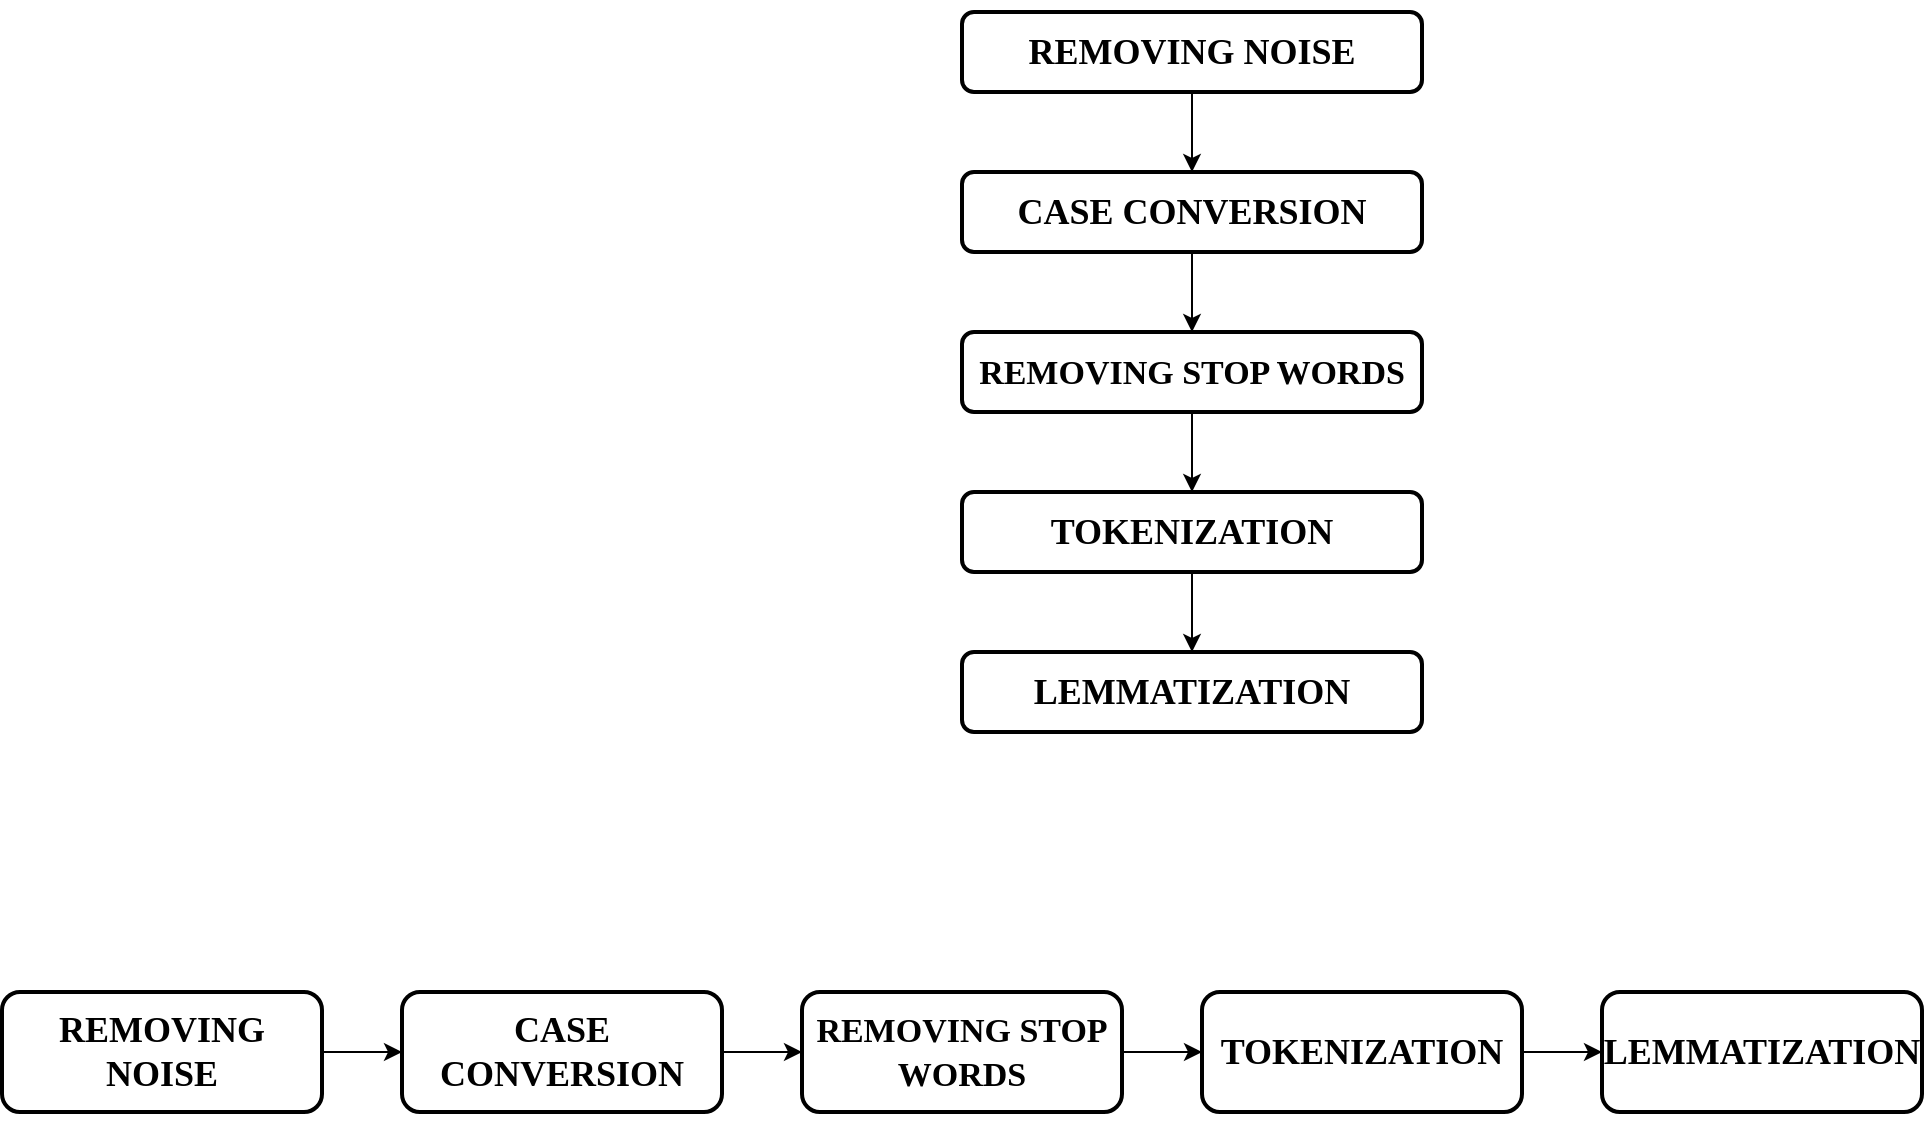 <mxfile version="28.1.0" pages="2">
  <diagram name="Page-1" id="IOkbpWCdGHB3i5eGaSAn">
    <mxGraphModel dx="2178" dy="931" grid="1" gridSize="10" guides="1" tooltips="1" connect="1" arrows="1" fold="1" page="1" pageScale="1" pageWidth="827" pageHeight="1169" background="#ffffff" math="0" shadow="0">
      <root>
        <mxCell id="0" />
        <mxCell id="1" parent="0" />
        <mxCell id="7Cu0XpS1G-1EHRfLVNvW-2" value="" style="edgeStyle=orthogonalEdgeStyle;rounded=1;orthogonalLoop=1;jettySize=auto;html=1;" edge="1" parent="1" source="7Cu0XpS1G-1EHRfLVNvW-3" target="7Cu0XpS1G-1EHRfLVNvW-5">
          <mxGeometry relative="1" as="geometry" />
        </mxCell>
        <mxCell id="7Cu0XpS1G-1EHRfLVNvW-3" value="&lt;h2&gt;&lt;font face=&quot;Times New Roman&quot;&gt;&lt;b&gt;REMOVING NOISE&lt;/b&gt;&lt;/font&gt;&lt;/h2&gt;" style="rounded=1;whiteSpace=wrap;html=1;gradientDirection=north;strokeWidth=2;shadow=0;glass=0;" vertex="1" parent="1">
          <mxGeometry x="400" y="310" width="230" height="40" as="geometry" />
        </mxCell>
        <mxCell id="7Cu0XpS1G-1EHRfLVNvW-4" value="" style="edgeStyle=orthogonalEdgeStyle;rounded=1;orthogonalLoop=1;jettySize=auto;html=1;" edge="1" parent="1" source="7Cu0XpS1G-1EHRfLVNvW-5" target="7Cu0XpS1G-1EHRfLVNvW-7">
          <mxGeometry relative="1" as="geometry" />
        </mxCell>
        <mxCell id="7Cu0XpS1G-1EHRfLVNvW-5" value="&lt;h2&gt;&lt;font face=&quot;Times New Roman&quot;&gt;CASE CONVERSION&lt;/font&gt;&lt;/h2&gt;" style="rounded=1;whiteSpace=wrap;html=1;strokeWidth=2;gradientDirection=north;" vertex="1" parent="1">
          <mxGeometry x="400" y="390" width="230" height="40" as="geometry" />
        </mxCell>
        <mxCell id="7Cu0XpS1G-1EHRfLVNvW-6" value="" style="edgeStyle=orthogonalEdgeStyle;rounded=1;orthogonalLoop=1;jettySize=auto;html=1;" edge="1" parent="1" source="7Cu0XpS1G-1EHRfLVNvW-7" target="7Cu0XpS1G-1EHRfLVNvW-9">
          <mxGeometry relative="1" as="geometry" />
        </mxCell>
        <mxCell id="7Cu0XpS1G-1EHRfLVNvW-7" value="&lt;h2&gt;&lt;font style=&quot;font-size: 17px;&quot; face=&quot;Times New Roman&quot;&gt;REMOVING STOP WORDS&lt;/font&gt;&lt;/h2&gt;" style="rounded=1;whiteSpace=wrap;html=1;strokeWidth=2;gradientDirection=north;" vertex="1" parent="1">
          <mxGeometry x="400" y="470" width="230" height="40" as="geometry" />
        </mxCell>
        <mxCell id="7Cu0XpS1G-1EHRfLVNvW-8" value="" style="edgeStyle=orthogonalEdgeStyle;rounded=1;orthogonalLoop=1;jettySize=auto;html=1;" edge="1" parent="1" source="7Cu0XpS1G-1EHRfLVNvW-9" target="7Cu0XpS1G-1EHRfLVNvW-10">
          <mxGeometry relative="1" as="geometry" />
        </mxCell>
        <mxCell id="7Cu0XpS1G-1EHRfLVNvW-9" value="&lt;h2&gt;&lt;font face=&quot;Times New Roman&quot;&gt;TOKENIZATION&lt;/font&gt;&lt;/h2&gt;" style="rounded=1;whiteSpace=wrap;html=1;strokeWidth=2;gradientDirection=north;" vertex="1" parent="1">
          <mxGeometry x="400" y="550" width="230" height="40" as="geometry" />
        </mxCell>
        <mxCell id="7Cu0XpS1G-1EHRfLVNvW-10" value="&lt;h2&gt;&lt;font face=&quot;Times New Roman&quot;&gt;LEMMATIZATION&lt;/font&gt;&lt;/h2&gt;" style="rounded=1;whiteSpace=wrap;html=1;strokeWidth=2;gradientDirection=north;" vertex="1" parent="1">
          <mxGeometry x="400" y="630" width="230" height="40" as="geometry" />
        </mxCell>
        <mxCell id="7Cu0XpS1G-1EHRfLVNvW-16" value="" style="edgeStyle=orthogonalEdgeStyle;rounded=0;orthogonalLoop=1;jettySize=auto;html=1;" edge="1" parent="1" source="7Cu0XpS1G-1EHRfLVNvW-14" target="7Cu0XpS1G-1EHRfLVNvW-15">
          <mxGeometry relative="1" as="geometry" />
        </mxCell>
        <mxCell id="7Cu0XpS1G-1EHRfLVNvW-14" value="&lt;h2 style=&quot;caret-color: rgb(0, 0, 0); color: rgb(0, 0, 0); font-family: Helvetica; font-style: normal; font-variant-caps: normal; letter-spacing: normal; orphans: auto; text-align: center; text-indent: 0px; text-transform: none; white-space: normal; widows: auto; word-spacing: 0px; -webkit-text-stroke-width: 0px; text-decoration: none;&quot;&gt;&lt;font face=&quot;Times New Roman&quot;&gt;&lt;b&gt;REMOVING NOISE&lt;/b&gt;&lt;/font&gt;&lt;/h2&gt;" style="rounded=1;whiteSpace=wrap;html=1;strokeWidth=2;" vertex="1" parent="1">
          <mxGeometry x="-80" y="800" width="160" height="60" as="geometry" />
        </mxCell>
        <mxCell id="7Cu0XpS1G-1EHRfLVNvW-18" value="" style="edgeStyle=orthogonalEdgeStyle;rounded=0;orthogonalLoop=1;jettySize=auto;html=1;" edge="1" parent="1" source="7Cu0XpS1G-1EHRfLVNvW-15" target="7Cu0XpS1G-1EHRfLVNvW-17">
          <mxGeometry relative="1" as="geometry" />
        </mxCell>
        <mxCell id="7Cu0XpS1G-1EHRfLVNvW-15" value="&lt;h2 style=&quot;caret-color: rgb(0, 0, 0); color: rgb(0, 0, 0); font-family: Helvetica; font-style: normal; font-variant-caps: normal; letter-spacing: normal; orphans: auto; text-align: center; text-indent: 0px; text-transform: none; white-space: normal; widows: auto; word-spacing: 0px; -webkit-text-stroke-width: 0px; text-decoration: none;&quot;&gt;&lt;font face=&quot;Times New Roman&quot;&gt;CASE CONVERSION&lt;/font&gt;&lt;/h2&gt;" style="whiteSpace=wrap;html=1;rounded=1;strokeWidth=2;" vertex="1" parent="1">
          <mxGeometry x="120" y="800" width="160" height="60" as="geometry" />
        </mxCell>
        <mxCell id="7Cu0XpS1G-1EHRfLVNvW-20" value="" style="edgeStyle=orthogonalEdgeStyle;rounded=0;orthogonalLoop=1;jettySize=auto;html=1;" edge="1" parent="1" source="7Cu0XpS1G-1EHRfLVNvW-17" target="7Cu0XpS1G-1EHRfLVNvW-19">
          <mxGeometry relative="1" as="geometry" />
        </mxCell>
        <mxCell id="7Cu0XpS1G-1EHRfLVNvW-17" value="&lt;h2 style=&quot;caret-color: rgb(0, 0, 0); color: rgb(0, 0, 0); font-family: Helvetica; font-style: normal; font-variant-caps: normal; letter-spacing: normal; orphans: auto; text-align: center; text-indent: 0px; text-transform: none; white-space: normal; widows: auto; word-spacing: 0px; -webkit-text-stroke-width: 0px; text-decoration: none;&quot;&gt;&lt;font style=&quot;font-size: 17px;&quot; face=&quot;Times New Roman&quot;&gt;REMOVING STOP WORDS&lt;/font&gt;&lt;/h2&gt;" style="rounded=1;whiteSpace=wrap;html=1;strokeWidth=2;" vertex="1" parent="1">
          <mxGeometry x="320" y="800" width="160" height="60" as="geometry" />
        </mxCell>
        <mxCell id="7Cu0XpS1G-1EHRfLVNvW-22" value="" style="edgeStyle=orthogonalEdgeStyle;rounded=0;orthogonalLoop=1;jettySize=auto;html=1;" edge="1" parent="1" source="7Cu0XpS1G-1EHRfLVNvW-19" target="7Cu0XpS1G-1EHRfLVNvW-21">
          <mxGeometry relative="1" as="geometry" />
        </mxCell>
        <mxCell id="7Cu0XpS1G-1EHRfLVNvW-19" value="&lt;h2 style=&quot;caret-color: rgb(0, 0, 0); color: rgb(0, 0, 0); font-family: Helvetica; font-style: normal; font-variant-caps: normal; letter-spacing: normal; text-align: center; text-indent: 0px; text-transform: none; white-space: normal; word-spacing: 0px; -webkit-text-stroke-width: 0px; text-decoration: none;&quot;&gt;&lt;font face=&quot;Times New Roman&quot;&gt;TOKENIZATION&lt;/font&gt;&lt;/h2&gt;" style="rounded=1;whiteSpace=wrap;html=1;strokeWidth=2;" vertex="1" parent="1">
          <mxGeometry x="520" y="800" width="160" height="60" as="geometry" />
        </mxCell>
        <mxCell id="7Cu0XpS1G-1EHRfLVNvW-21" value="&lt;h2 style=&quot;caret-color: rgb(0, 0, 0); color: rgb(0, 0, 0); font-family: Helvetica; font-style: normal; font-variant-caps: normal; letter-spacing: normal; orphans: auto; text-align: center; text-indent: 0px; text-transform: none; white-space: normal; widows: auto; word-spacing: 0px; -webkit-text-stroke-width: 0px; text-decoration: none;&quot;&gt;&lt;font face=&quot;Times New Roman&quot;&gt;LEMMATIZATION&lt;/font&gt;&lt;/h2&gt;" style="rounded=1;whiteSpace=wrap;html=1;strokeWidth=2;" vertex="1" parent="1">
          <mxGeometry x="720" y="800" width="160" height="60" as="geometry" />
        </mxCell>
      </root>
    </mxGraphModel>
  </diagram>
  <diagram id="Q1G0oFwyC5wgpkf_wyAl" name="Page-2">
    <mxGraphModel dx="946" dy="704" grid="0" gridSize="10" guides="1" tooltips="1" connect="1" arrows="1" fold="1" page="0" pageScale="1" pageWidth="827" pageHeight="1169" math="0" shadow="0">
      <root>
        <mxCell id="0" />
        <mxCell id="1" parent="0" />
      </root>
    </mxGraphModel>
  </diagram>
</mxfile>
